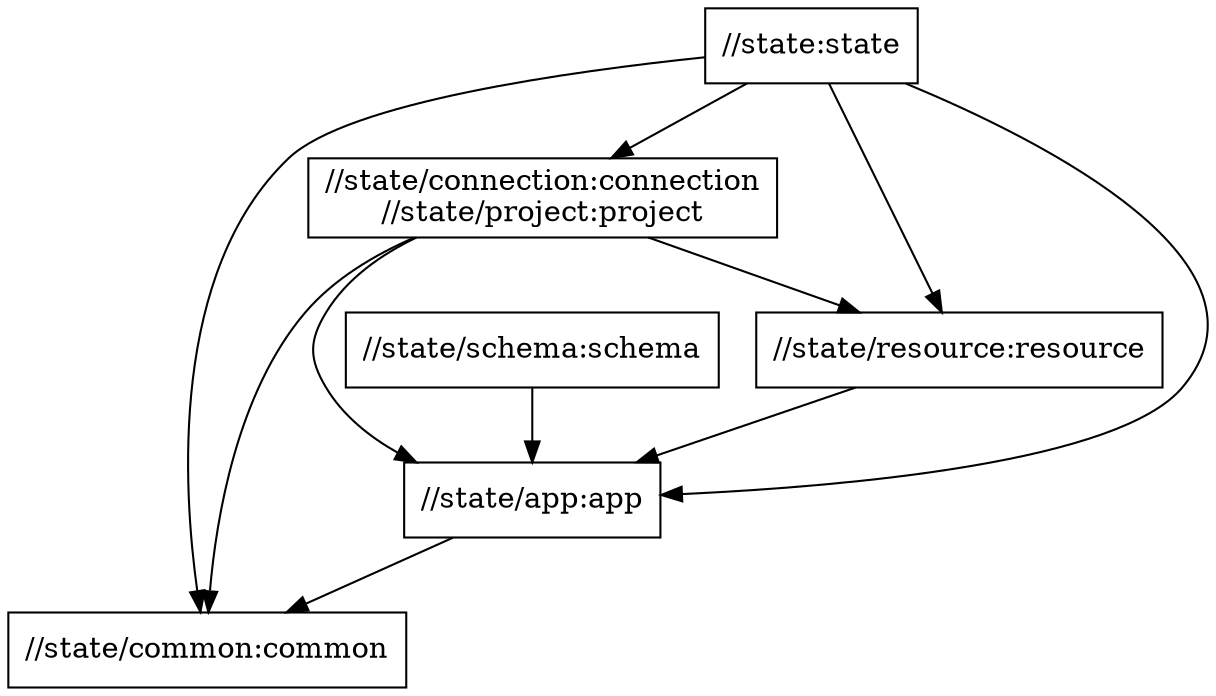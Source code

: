 digraph mygraph {
  node [shape=box];
  "//state:state"
  "//state:state" -> "//state/app:app"
  "//state:state" -> "//state/common:common"
  "//state:state" -> "//state/connection:connection\n//state/project:project"
  "//state:state" -> "//state/resource:resource"
  "//state/connection:connection\n//state/project:project"
  "//state/connection:connection\n//state/project:project" -> "//state/app:app"
  "//state/connection:connection\n//state/project:project" -> "//state/common:common"
  "//state/connection:connection\n//state/project:project" -> "//state/resource:resource"
  "//state/resource:resource"
  "//state/resource:resource" -> "//state/app:app"
  "//state/schema:schema"
  "//state/schema:schema" -> "//state/app:app"
  "//state/app:app"
  "//state/app:app" -> "//state/common:common"
  "//state/common:common"
}
